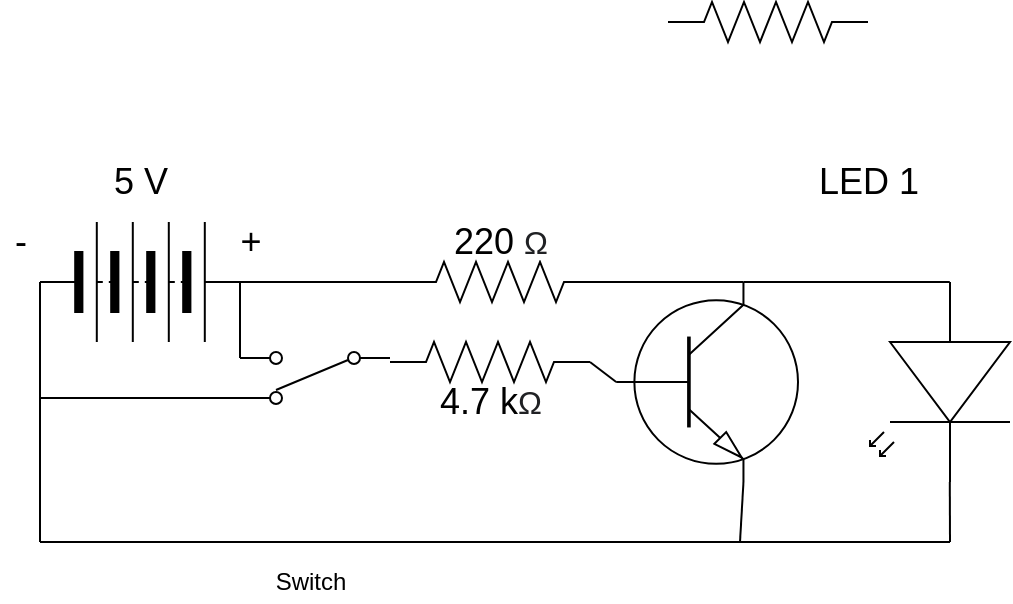 <mxfile>
    <diagram id="NQbdevP67i4PQxkOO86s" name="Page-1">
        <mxGraphModel dx="594" dy="561" grid="1" gridSize="10" guides="1" tooltips="1" connect="1" arrows="1" fold="1" page="1" pageScale="1" pageWidth="827" pageHeight="1169" math="0" shadow="0">
            <root>
                <mxCell id="0"/>
                <mxCell id="1" parent="0"/>
                <mxCell id="32" style="edgeStyle=none;html=1;exitX=0;exitY=0.5;exitDx=0;exitDy=0;endArrow=none;endFill=0;startSize=3;" parent="1" source="2" edge="1">
                    <mxGeometry relative="1" as="geometry">
                        <mxPoint x="50" y="320" as="targetPoint"/>
                    </mxGeometry>
                </mxCell>
                <mxCell id="35" style="edgeStyle=none;html=1;exitX=1;exitY=0.5;exitDx=0;exitDy=0;entryX=1;entryY=0.885;entryDx=0;entryDy=0;entryPerimeter=0;endArrow=none;endFill=0;startSize=6;" parent="1" source="2" target="23" edge="1">
                    <mxGeometry relative="1" as="geometry"/>
                </mxCell>
                <mxCell id="52" style="edgeStyle=none;html=1;exitX=1;exitY=0.5;exitDx=0;exitDy=0;entryX=0;entryY=0.5;entryDx=0;entryDy=0;entryPerimeter=0;endArrow=none;endFill=0;" edge="1" parent="1" source="2" target="3">
                    <mxGeometry relative="1" as="geometry"/>
                </mxCell>
                <mxCell id="2" value="" style="pointerEvents=1;verticalLabelPosition=bottom;shadow=0;dashed=0;align=center;html=1;verticalAlign=top;shape=mxgraph.electrical.miscellaneous.batteryStack;" parent="1" vertex="1">
                    <mxGeometry x="50" y="160" width="100" height="60" as="geometry"/>
                </mxCell>
                <mxCell id="53" style="edgeStyle=none;html=1;exitX=1;exitY=0.5;exitDx=0;exitDy=0;exitPerimeter=0;endArrow=none;endFill=0;entryX=0.7;entryY=0;entryDx=0;entryDy=0;entryPerimeter=0;" edge="1" parent="1" source="3" target="31">
                    <mxGeometry relative="1" as="geometry">
                        <mxPoint x="370" y="180" as="targetPoint"/>
                    </mxGeometry>
                </mxCell>
                <mxCell id="3" value="" style="pointerEvents=1;verticalLabelPosition=bottom;shadow=0;dashed=0;align=center;html=1;verticalAlign=top;shape=mxgraph.electrical.resistors.resistor_2;" parent="1" vertex="1">
                    <mxGeometry x="230" y="180" width="100" height="20" as="geometry"/>
                </mxCell>
                <mxCell id="54" style="edgeStyle=none;html=1;endArrow=none;endFill=0;" edge="1" parent="1">
                    <mxGeometry relative="1" as="geometry">
                        <mxPoint x="505" y="320" as="targetPoint"/>
                        <mxPoint x="50" y="320" as="sourcePoint"/>
                    </mxGeometry>
                </mxCell>
                <mxCell id="10" value="&lt;font style=&quot;font-size: 18px&quot;&gt;-&lt;/font&gt;" style="text;html=1;resizable=0;autosize=1;align=center;verticalAlign=middle;points=[];fillColor=none;strokeColor=none;rounded=0;fontFamily=Helvetica;fontSize=11;fontColor=default;" parent="1" vertex="1">
                    <mxGeometry x="30" y="160" width="20" height="20" as="geometry"/>
                </mxCell>
                <mxCell id="11" value="&lt;font style=&quot;font-size: 18px&quot;&gt;+&lt;/font&gt;" style="text;html=1;resizable=0;autosize=1;align=center;verticalAlign=middle;points=[];fillColor=none;strokeColor=none;rounded=0;fontFamily=Helvetica;fontSize=11;fontColor=default;" parent="1" vertex="1">
                    <mxGeometry x="140" y="160" width="30" height="20" as="geometry"/>
                </mxCell>
                <mxCell id="12" value="&lt;font style=&quot;font-size: 18px&quot;&gt;5 V&lt;br&gt;&lt;/font&gt;" style="text;html=1;resizable=0;autosize=1;align=center;verticalAlign=middle;points=[];fillColor=none;strokeColor=none;rounded=0;fontFamily=Helvetica;fontSize=11;fontColor=default;" parent="1" vertex="1">
                    <mxGeometry x="80" y="130" width="40" height="20" as="geometry"/>
                </mxCell>
                <mxCell id="13" value="&lt;font style=&quot;font-size: 18px&quot;&gt;220&amp;nbsp;&lt;/font&gt;&lt;span style=&quot;color: rgb(32 , 33 , 36) ; font-family: &amp;#34;arial&amp;#34; , sans-serif ; font-size: 16px ; text-align: left ; background-color: rgb(255 , 255 , 255)&quot;&gt;Ω&lt;/span&gt;" style="text;html=1;resizable=0;autosize=1;align=center;verticalAlign=middle;points=[];fillColor=none;strokeColor=none;rounded=0;fontFamily=Helvetica;fontSize=11;fontColor=default;" parent="1" vertex="1">
                    <mxGeometry x="250" y="160" width="60" height="20" as="geometry"/>
                </mxCell>
                <mxCell id="14" value="&lt;font style=&quot;font-size: 18px&quot;&gt;LED 1&lt;/font&gt;" style="text;html=1;resizable=0;autosize=1;align=center;verticalAlign=middle;points=[];fillColor=none;strokeColor=none;rounded=0;fontFamily=Helvetica;fontSize=11;fontColor=default;" parent="1" vertex="1">
                    <mxGeometry x="429" y="130" width="70" height="20" as="geometry"/>
                </mxCell>
                <mxCell id="46" style="edgeStyle=none;html=1;exitX=1;exitY=0.115;exitDx=0;exitDy=0;exitPerimeter=0;endArrow=none;endFill=0;startSize=6;" parent="1" source="23" edge="1">
                    <mxGeometry relative="1" as="geometry">
                        <mxPoint x="50" y="248" as="targetPoint"/>
                    </mxGeometry>
                </mxCell>
                <mxCell id="23" value="" style="pointerEvents=1;verticalLabelPosition=bottom;shadow=0;dashed=0;align=center;html=1;verticalAlign=top;shape=mxgraph.electrical.electro-mechanical.2-way_switch;rotation=-180;" parent="1" vertex="1">
                    <mxGeometry x="150" y="225" width="75" height="26" as="geometry"/>
                </mxCell>
                <mxCell id="30" value="Switch&lt;br&gt;" style="text;html=1;resizable=0;autosize=1;align=center;verticalAlign=middle;points=[];fillColor=none;strokeColor=none;rounded=0;" parent="1" vertex="1">
                    <mxGeometry x="160" y="330" width="50" height="20" as="geometry"/>
                </mxCell>
                <mxCell id="42" style="edgeStyle=none;html=1;exitX=0.7;exitY=1;exitDx=0;exitDy=0;exitPerimeter=0;endArrow=none;endFill=0;startSize=6;" parent="1" source="31" edge="1">
                    <mxGeometry relative="1" as="geometry">
                        <mxPoint x="400" y="320" as="targetPoint"/>
                    </mxGeometry>
                </mxCell>
                <mxCell id="56" style="edgeStyle=none;html=1;exitX=0.7;exitY=0;exitDx=0;exitDy=0;exitPerimeter=0;entryX=0;entryY=0.57;entryDx=0;entryDy=0;entryPerimeter=0;endArrow=none;endFill=0;" edge="1" parent="1" source="31" target="55">
                    <mxGeometry relative="1" as="geometry"/>
                </mxCell>
                <mxCell id="31" value="" style="verticalLabelPosition=bottom;shadow=0;dashed=0;align=center;html=1;verticalAlign=top;shape=mxgraph.electrical.transistors.npn_transistor_1;rotation=0;flipH=0;" parent="1" vertex="1">
                    <mxGeometry x="336.05" y="190" width="95" height="100" as="geometry"/>
                </mxCell>
                <mxCell id="40" style="edgeStyle=none;html=1;exitX=1;exitY=0.5;exitDx=0;exitDy=0;exitPerimeter=0;entryX=0;entryY=0.5;entryDx=0;entryDy=0;entryPerimeter=0;endArrow=none;endFill=0;startSize=6;" parent="1" source="37" target="31" edge="1">
                    <mxGeometry relative="1" as="geometry"/>
                </mxCell>
                <mxCell id="37" value="" style="pointerEvents=1;verticalLabelPosition=bottom;shadow=0;dashed=0;align=center;html=1;verticalAlign=top;shape=mxgraph.electrical.resistors.resistor_2;" parent="1" vertex="1">
                    <mxGeometry x="225" y="220" width="100" height="20" as="geometry"/>
                </mxCell>
                <mxCell id="39" value="&lt;font style=&quot;font-size: 18px&quot;&gt;4.7 k&lt;/font&gt;&lt;span style=&quot;color: rgb(32 , 33 , 36) ; font-family: &amp;#34;arial&amp;#34; , sans-serif ; font-size: 16px ; text-align: left ; background-color: rgb(255 , 255 , 255)&quot;&gt;Ω&lt;/span&gt;" style="text;html=1;resizable=0;autosize=1;align=center;verticalAlign=middle;points=[];fillColor=none;strokeColor=none;rounded=0;fontFamily=Helvetica;fontSize=11;fontColor=default;" parent="1" vertex="1">
                    <mxGeometry x="240" y="240" width="70" height="20" as="geometry"/>
                </mxCell>
                <mxCell id="47" value="" style="pointerEvents=1;verticalLabelPosition=bottom;shadow=0;dashed=0;align=center;html=1;verticalAlign=top;shape=mxgraph.electrical.resistors.resistor_2;" vertex="1" parent="1">
                    <mxGeometry x="364" y="50" width="100" height="20" as="geometry"/>
                </mxCell>
                <mxCell id="57" style="edgeStyle=none;html=1;exitX=1;exitY=0.57;exitDx=0;exitDy=0;exitPerimeter=0;endArrow=none;endFill=0;" edge="1" parent="1" source="55">
                    <mxGeometry relative="1" as="geometry">
                        <mxPoint x="505" y="320" as="targetPoint"/>
                    </mxGeometry>
                </mxCell>
                <mxCell id="55" value="" style="verticalLabelPosition=bottom;shadow=0;dashed=0;align=center;html=1;verticalAlign=top;shape=mxgraph.electrical.opto_electronics.led_2;pointerEvents=1;flipH=1;rotation=-90;" vertex="1" parent="1">
                    <mxGeometry x="450" y="205" width="100" height="70" as="geometry"/>
                </mxCell>
            </root>
        </mxGraphModel>
    </diagram>
</mxfile>